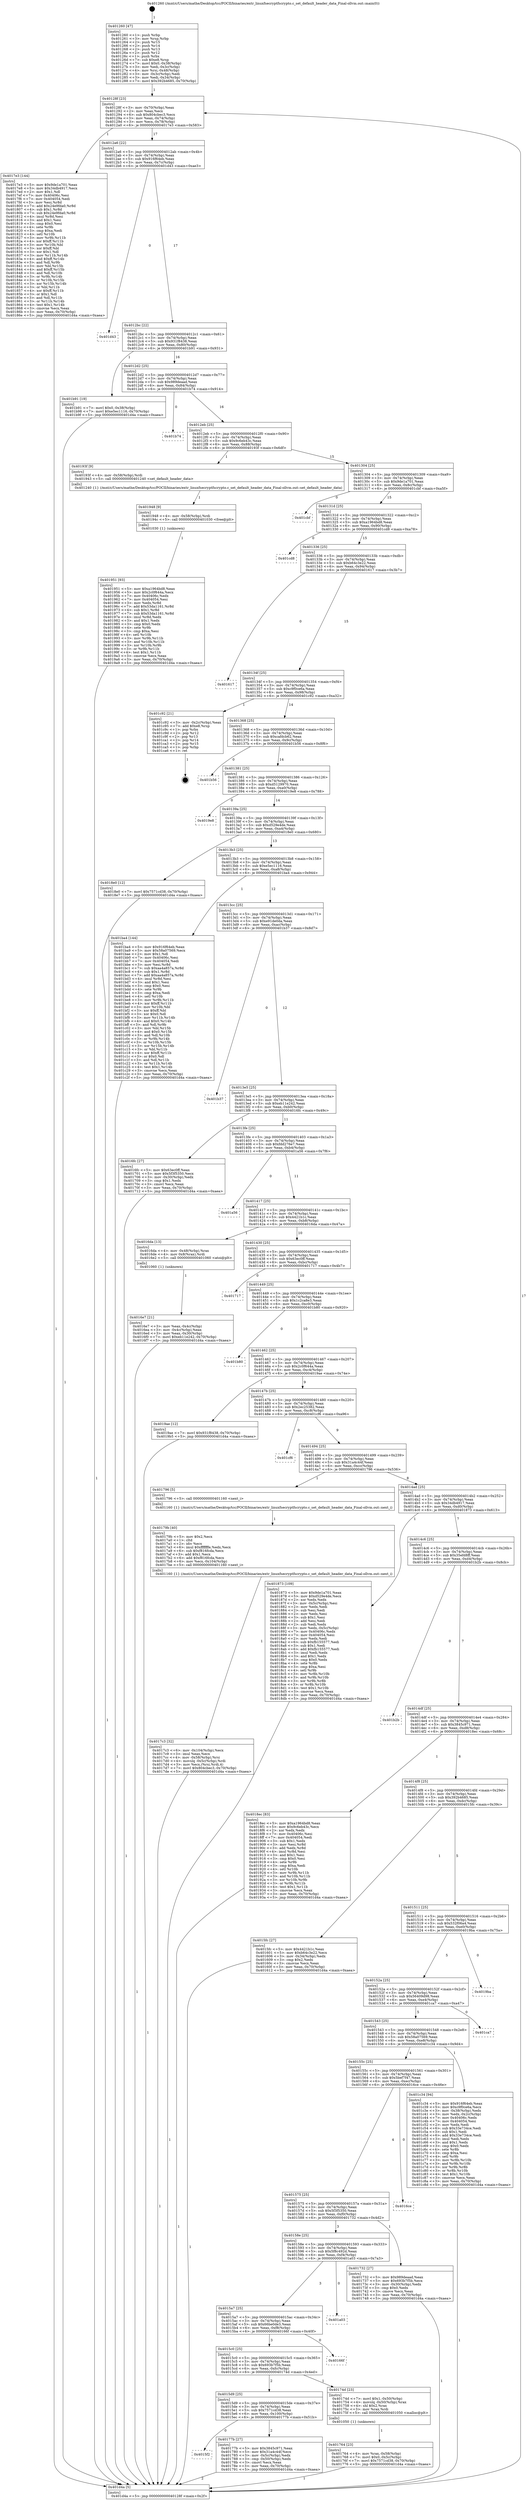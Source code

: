 digraph "0x401260" {
  label = "0x401260 (/mnt/c/Users/mathe/Desktop/tcc/POCII/binaries/extr_linuxfsecryptfscrypto.c_set_default_header_data_Final-ollvm.out::main(0))"
  labelloc = "t"
  node[shape=record]

  Entry [label="",width=0.3,height=0.3,shape=circle,fillcolor=black,style=filled]
  "0x40128f" [label="{
     0x40128f [23]\l
     | [instrs]\l
     &nbsp;&nbsp;0x40128f \<+3\>: mov -0x70(%rbp),%eax\l
     &nbsp;&nbsp;0x401292 \<+2\>: mov %eax,%ecx\l
     &nbsp;&nbsp;0x401294 \<+6\>: sub $0x804cbec3,%ecx\l
     &nbsp;&nbsp;0x40129a \<+3\>: mov %eax,-0x74(%rbp)\l
     &nbsp;&nbsp;0x40129d \<+3\>: mov %ecx,-0x78(%rbp)\l
     &nbsp;&nbsp;0x4012a0 \<+6\>: je 00000000004017e3 \<main+0x583\>\l
  }"]
  "0x4017e3" [label="{
     0x4017e3 [144]\l
     | [instrs]\l
     &nbsp;&nbsp;0x4017e3 \<+5\>: mov $0x9de1a701,%eax\l
     &nbsp;&nbsp;0x4017e8 \<+5\>: mov $0x34db4917,%ecx\l
     &nbsp;&nbsp;0x4017ed \<+2\>: mov $0x1,%dl\l
     &nbsp;&nbsp;0x4017ef \<+7\>: mov 0x40406c,%esi\l
     &nbsp;&nbsp;0x4017f6 \<+7\>: mov 0x404054,%edi\l
     &nbsp;&nbsp;0x4017fd \<+3\>: mov %esi,%r8d\l
     &nbsp;&nbsp;0x401800 \<+7\>: add $0x24e9fda0,%r8d\l
     &nbsp;&nbsp;0x401807 \<+4\>: sub $0x1,%r8d\l
     &nbsp;&nbsp;0x40180b \<+7\>: sub $0x24e9fda0,%r8d\l
     &nbsp;&nbsp;0x401812 \<+4\>: imul %r8d,%esi\l
     &nbsp;&nbsp;0x401816 \<+3\>: and $0x1,%esi\l
     &nbsp;&nbsp;0x401819 \<+3\>: cmp $0x0,%esi\l
     &nbsp;&nbsp;0x40181c \<+4\>: sete %r9b\l
     &nbsp;&nbsp;0x401820 \<+3\>: cmp $0xa,%edi\l
     &nbsp;&nbsp;0x401823 \<+4\>: setl %r10b\l
     &nbsp;&nbsp;0x401827 \<+3\>: mov %r9b,%r11b\l
     &nbsp;&nbsp;0x40182a \<+4\>: xor $0xff,%r11b\l
     &nbsp;&nbsp;0x40182e \<+3\>: mov %r10b,%bl\l
     &nbsp;&nbsp;0x401831 \<+3\>: xor $0xff,%bl\l
     &nbsp;&nbsp;0x401834 \<+3\>: xor $0x1,%dl\l
     &nbsp;&nbsp;0x401837 \<+3\>: mov %r11b,%r14b\l
     &nbsp;&nbsp;0x40183a \<+4\>: and $0xff,%r14b\l
     &nbsp;&nbsp;0x40183e \<+3\>: and %dl,%r9b\l
     &nbsp;&nbsp;0x401841 \<+3\>: mov %bl,%r15b\l
     &nbsp;&nbsp;0x401844 \<+4\>: and $0xff,%r15b\l
     &nbsp;&nbsp;0x401848 \<+3\>: and %dl,%r10b\l
     &nbsp;&nbsp;0x40184b \<+3\>: or %r9b,%r14b\l
     &nbsp;&nbsp;0x40184e \<+3\>: or %r10b,%r15b\l
     &nbsp;&nbsp;0x401851 \<+3\>: xor %r15b,%r14b\l
     &nbsp;&nbsp;0x401854 \<+3\>: or %bl,%r11b\l
     &nbsp;&nbsp;0x401857 \<+4\>: xor $0xff,%r11b\l
     &nbsp;&nbsp;0x40185b \<+3\>: or $0x1,%dl\l
     &nbsp;&nbsp;0x40185e \<+3\>: and %dl,%r11b\l
     &nbsp;&nbsp;0x401861 \<+3\>: or %r11b,%r14b\l
     &nbsp;&nbsp;0x401864 \<+4\>: test $0x1,%r14b\l
     &nbsp;&nbsp;0x401868 \<+3\>: cmovne %ecx,%eax\l
     &nbsp;&nbsp;0x40186b \<+3\>: mov %eax,-0x70(%rbp)\l
     &nbsp;&nbsp;0x40186e \<+5\>: jmp 0000000000401d4a \<main+0xaea\>\l
  }"]
  "0x4012a6" [label="{
     0x4012a6 [22]\l
     | [instrs]\l
     &nbsp;&nbsp;0x4012a6 \<+5\>: jmp 00000000004012ab \<main+0x4b\>\l
     &nbsp;&nbsp;0x4012ab \<+3\>: mov -0x74(%rbp),%eax\l
     &nbsp;&nbsp;0x4012ae \<+5\>: sub $0x916f64eb,%eax\l
     &nbsp;&nbsp;0x4012b3 \<+3\>: mov %eax,-0x7c(%rbp)\l
     &nbsp;&nbsp;0x4012b6 \<+6\>: je 0000000000401d43 \<main+0xae3\>\l
  }"]
  Exit [label="",width=0.3,height=0.3,shape=circle,fillcolor=black,style=filled,peripheries=2]
  "0x401d43" [label="{
     0x401d43\l
  }", style=dashed]
  "0x4012bc" [label="{
     0x4012bc [22]\l
     | [instrs]\l
     &nbsp;&nbsp;0x4012bc \<+5\>: jmp 00000000004012c1 \<main+0x61\>\l
     &nbsp;&nbsp;0x4012c1 \<+3\>: mov -0x74(%rbp),%eax\l
     &nbsp;&nbsp;0x4012c4 \<+5\>: sub $0x931f8438,%eax\l
     &nbsp;&nbsp;0x4012c9 \<+3\>: mov %eax,-0x80(%rbp)\l
     &nbsp;&nbsp;0x4012cc \<+6\>: je 0000000000401b91 \<main+0x931\>\l
  }"]
  "0x401951" [label="{
     0x401951 [93]\l
     | [instrs]\l
     &nbsp;&nbsp;0x401951 \<+5\>: mov $0xa1964bd8,%eax\l
     &nbsp;&nbsp;0x401956 \<+5\>: mov $0x2c0f644a,%ecx\l
     &nbsp;&nbsp;0x40195b \<+7\>: mov 0x40406c,%edx\l
     &nbsp;&nbsp;0x401962 \<+7\>: mov 0x404054,%esi\l
     &nbsp;&nbsp;0x401969 \<+3\>: mov %edx,%r8d\l
     &nbsp;&nbsp;0x40196c \<+7\>: add $0x53da1161,%r8d\l
     &nbsp;&nbsp;0x401973 \<+4\>: sub $0x1,%r8d\l
     &nbsp;&nbsp;0x401977 \<+7\>: sub $0x53da1161,%r8d\l
     &nbsp;&nbsp;0x40197e \<+4\>: imul %r8d,%edx\l
     &nbsp;&nbsp;0x401982 \<+3\>: and $0x1,%edx\l
     &nbsp;&nbsp;0x401985 \<+3\>: cmp $0x0,%edx\l
     &nbsp;&nbsp;0x401988 \<+4\>: sete %r9b\l
     &nbsp;&nbsp;0x40198c \<+3\>: cmp $0xa,%esi\l
     &nbsp;&nbsp;0x40198f \<+4\>: setl %r10b\l
     &nbsp;&nbsp;0x401993 \<+3\>: mov %r9b,%r11b\l
     &nbsp;&nbsp;0x401996 \<+3\>: and %r10b,%r11b\l
     &nbsp;&nbsp;0x401999 \<+3\>: xor %r10b,%r9b\l
     &nbsp;&nbsp;0x40199c \<+3\>: or %r9b,%r11b\l
     &nbsp;&nbsp;0x40199f \<+4\>: test $0x1,%r11b\l
     &nbsp;&nbsp;0x4019a3 \<+3\>: cmovne %ecx,%eax\l
     &nbsp;&nbsp;0x4019a6 \<+3\>: mov %eax,-0x70(%rbp)\l
     &nbsp;&nbsp;0x4019a9 \<+5\>: jmp 0000000000401d4a \<main+0xaea\>\l
  }"]
  "0x401b91" [label="{
     0x401b91 [19]\l
     | [instrs]\l
     &nbsp;&nbsp;0x401b91 \<+7\>: movl $0x0,-0x38(%rbp)\l
     &nbsp;&nbsp;0x401b98 \<+7\>: movl $0xe5ec1116,-0x70(%rbp)\l
     &nbsp;&nbsp;0x401b9f \<+5\>: jmp 0000000000401d4a \<main+0xaea\>\l
  }"]
  "0x4012d2" [label="{
     0x4012d2 [25]\l
     | [instrs]\l
     &nbsp;&nbsp;0x4012d2 \<+5\>: jmp 00000000004012d7 \<main+0x77\>\l
     &nbsp;&nbsp;0x4012d7 \<+3\>: mov -0x74(%rbp),%eax\l
     &nbsp;&nbsp;0x4012da \<+5\>: sub $0x989deaad,%eax\l
     &nbsp;&nbsp;0x4012df \<+6\>: mov %eax,-0x84(%rbp)\l
     &nbsp;&nbsp;0x4012e5 \<+6\>: je 0000000000401b74 \<main+0x914\>\l
  }"]
  "0x401948" [label="{
     0x401948 [9]\l
     | [instrs]\l
     &nbsp;&nbsp;0x401948 \<+4\>: mov -0x58(%rbp),%rdi\l
     &nbsp;&nbsp;0x40194c \<+5\>: call 0000000000401030 \<free@plt\>\l
     | [calls]\l
     &nbsp;&nbsp;0x401030 \{1\} (unknown)\l
  }"]
  "0x401b74" [label="{
     0x401b74\l
  }", style=dashed]
  "0x4012eb" [label="{
     0x4012eb [25]\l
     | [instrs]\l
     &nbsp;&nbsp;0x4012eb \<+5\>: jmp 00000000004012f0 \<main+0x90\>\l
     &nbsp;&nbsp;0x4012f0 \<+3\>: mov -0x74(%rbp),%eax\l
     &nbsp;&nbsp;0x4012f3 \<+5\>: sub $0x9c6eb43c,%eax\l
     &nbsp;&nbsp;0x4012f8 \<+6\>: mov %eax,-0x88(%rbp)\l
     &nbsp;&nbsp;0x4012fe \<+6\>: je 000000000040193f \<main+0x6df\>\l
  }"]
  "0x4017c3" [label="{
     0x4017c3 [32]\l
     | [instrs]\l
     &nbsp;&nbsp;0x4017c3 \<+6\>: mov -0x104(%rbp),%ecx\l
     &nbsp;&nbsp;0x4017c9 \<+3\>: imul %eax,%ecx\l
     &nbsp;&nbsp;0x4017cc \<+4\>: mov -0x58(%rbp),%rsi\l
     &nbsp;&nbsp;0x4017d0 \<+4\>: movslq -0x5c(%rbp),%rdi\l
     &nbsp;&nbsp;0x4017d4 \<+3\>: mov %ecx,(%rsi,%rdi,4)\l
     &nbsp;&nbsp;0x4017d7 \<+7\>: movl $0x804cbec3,-0x70(%rbp)\l
     &nbsp;&nbsp;0x4017de \<+5\>: jmp 0000000000401d4a \<main+0xaea\>\l
  }"]
  "0x40193f" [label="{
     0x40193f [9]\l
     | [instrs]\l
     &nbsp;&nbsp;0x40193f \<+4\>: mov -0x58(%rbp),%rdi\l
     &nbsp;&nbsp;0x401943 \<+5\>: call 0000000000401240 \<set_default_header_data\>\l
     | [calls]\l
     &nbsp;&nbsp;0x401240 \{1\} (/mnt/c/Users/mathe/Desktop/tcc/POCII/binaries/extr_linuxfsecryptfscrypto.c_set_default_header_data_Final-ollvm.out::set_default_header_data)\l
  }"]
  "0x401304" [label="{
     0x401304 [25]\l
     | [instrs]\l
     &nbsp;&nbsp;0x401304 \<+5\>: jmp 0000000000401309 \<main+0xa9\>\l
     &nbsp;&nbsp;0x401309 \<+3\>: mov -0x74(%rbp),%eax\l
     &nbsp;&nbsp;0x40130c \<+5\>: sub $0x9de1a701,%eax\l
     &nbsp;&nbsp;0x401311 \<+6\>: mov %eax,-0x8c(%rbp)\l
     &nbsp;&nbsp;0x401317 \<+6\>: je 0000000000401cbf \<main+0xa5f\>\l
  }"]
  "0x40179b" [label="{
     0x40179b [40]\l
     | [instrs]\l
     &nbsp;&nbsp;0x40179b \<+5\>: mov $0x2,%ecx\l
     &nbsp;&nbsp;0x4017a0 \<+1\>: cltd\l
     &nbsp;&nbsp;0x4017a1 \<+2\>: idiv %ecx\l
     &nbsp;&nbsp;0x4017a3 \<+6\>: imul $0xfffffffe,%edx,%ecx\l
     &nbsp;&nbsp;0x4017a9 \<+6\>: sub $0xf816fcda,%ecx\l
     &nbsp;&nbsp;0x4017af \<+3\>: add $0x1,%ecx\l
     &nbsp;&nbsp;0x4017b2 \<+6\>: add $0xf816fcda,%ecx\l
     &nbsp;&nbsp;0x4017b8 \<+6\>: mov %ecx,-0x104(%rbp)\l
     &nbsp;&nbsp;0x4017be \<+5\>: call 0000000000401160 \<next_i\>\l
     | [calls]\l
     &nbsp;&nbsp;0x401160 \{1\} (/mnt/c/Users/mathe/Desktop/tcc/POCII/binaries/extr_linuxfsecryptfscrypto.c_set_default_header_data_Final-ollvm.out::next_i)\l
  }"]
  "0x401cbf" [label="{
     0x401cbf\l
  }", style=dashed]
  "0x40131d" [label="{
     0x40131d [25]\l
     | [instrs]\l
     &nbsp;&nbsp;0x40131d \<+5\>: jmp 0000000000401322 \<main+0xc2\>\l
     &nbsp;&nbsp;0x401322 \<+3\>: mov -0x74(%rbp),%eax\l
     &nbsp;&nbsp;0x401325 \<+5\>: sub $0xa1964bd8,%eax\l
     &nbsp;&nbsp;0x40132a \<+6\>: mov %eax,-0x90(%rbp)\l
     &nbsp;&nbsp;0x401330 \<+6\>: je 0000000000401cd8 \<main+0xa78\>\l
  }"]
  "0x4015f2" [label="{
     0x4015f2\l
  }", style=dashed]
  "0x401cd8" [label="{
     0x401cd8\l
  }", style=dashed]
  "0x401336" [label="{
     0x401336 [25]\l
     | [instrs]\l
     &nbsp;&nbsp;0x401336 \<+5\>: jmp 000000000040133b \<main+0xdb\>\l
     &nbsp;&nbsp;0x40133b \<+3\>: mov -0x74(%rbp),%eax\l
     &nbsp;&nbsp;0x40133e \<+5\>: sub $0xb64c3e22,%eax\l
     &nbsp;&nbsp;0x401343 \<+6\>: mov %eax,-0x94(%rbp)\l
     &nbsp;&nbsp;0x401349 \<+6\>: je 0000000000401617 \<main+0x3b7\>\l
  }"]
  "0x40177b" [label="{
     0x40177b [27]\l
     | [instrs]\l
     &nbsp;&nbsp;0x40177b \<+5\>: mov $0x3845c971,%eax\l
     &nbsp;&nbsp;0x401780 \<+5\>: mov $0x31a4c44f,%ecx\l
     &nbsp;&nbsp;0x401785 \<+3\>: mov -0x5c(%rbp),%edx\l
     &nbsp;&nbsp;0x401788 \<+3\>: cmp -0x50(%rbp),%edx\l
     &nbsp;&nbsp;0x40178b \<+3\>: cmovl %ecx,%eax\l
     &nbsp;&nbsp;0x40178e \<+3\>: mov %eax,-0x70(%rbp)\l
     &nbsp;&nbsp;0x401791 \<+5\>: jmp 0000000000401d4a \<main+0xaea\>\l
  }"]
  "0x401617" [label="{
     0x401617\l
  }", style=dashed]
  "0x40134f" [label="{
     0x40134f [25]\l
     | [instrs]\l
     &nbsp;&nbsp;0x40134f \<+5\>: jmp 0000000000401354 \<main+0xf4\>\l
     &nbsp;&nbsp;0x401354 \<+3\>: mov -0x74(%rbp),%eax\l
     &nbsp;&nbsp;0x401357 \<+5\>: sub $0xc9f0ce6a,%eax\l
     &nbsp;&nbsp;0x40135c \<+6\>: mov %eax,-0x98(%rbp)\l
     &nbsp;&nbsp;0x401362 \<+6\>: je 0000000000401c92 \<main+0xa32\>\l
  }"]
  "0x401764" [label="{
     0x401764 [23]\l
     | [instrs]\l
     &nbsp;&nbsp;0x401764 \<+4\>: mov %rax,-0x58(%rbp)\l
     &nbsp;&nbsp;0x401768 \<+7\>: movl $0x0,-0x5c(%rbp)\l
     &nbsp;&nbsp;0x40176f \<+7\>: movl $0x7571cd38,-0x70(%rbp)\l
     &nbsp;&nbsp;0x401776 \<+5\>: jmp 0000000000401d4a \<main+0xaea\>\l
  }"]
  "0x401c92" [label="{
     0x401c92 [21]\l
     | [instrs]\l
     &nbsp;&nbsp;0x401c92 \<+3\>: mov -0x2c(%rbp),%eax\l
     &nbsp;&nbsp;0x401c95 \<+7\>: add $0xe8,%rsp\l
     &nbsp;&nbsp;0x401c9c \<+1\>: pop %rbx\l
     &nbsp;&nbsp;0x401c9d \<+2\>: pop %r12\l
     &nbsp;&nbsp;0x401c9f \<+2\>: pop %r13\l
     &nbsp;&nbsp;0x401ca1 \<+2\>: pop %r14\l
     &nbsp;&nbsp;0x401ca3 \<+2\>: pop %r15\l
     &nbsp;&nbsp;0x401ca5 \<+1\>: pop %rbp\l
     &nbsp;&nbsp;0x401ca6 \<+1\>: ret\l
  }"]
  "0x401368" [label="{
     0x401368 [25]\l
     | [instrs]\l
     &nbsp;&nbsp;0x401368 \<+5\>: jmp 000000000040136d \<main+0x10d\>\l
     &nbsp;&nbsp;0x40136d \<+3\>: mov -0x74(%rbp),%eax\l
     &nbsp;&nbsp;0x401370 \<+5\>: sub $0xcafdcb62,%eax\l
     &nbsp;&nbsp;0x401375 \<+6\>: mov %eax,-0x9c(%rbp)\l
     &nbsp;&nbsp;0x40137b \<+6\>: je 0000000000401b56 \<main+0x8f6\>\l
  }"]
  "0x4015d9" [label="{
     0x4015d9 [25]\l
     | [instrs]\l
     &nbsp;&nbsp;0x4015d9 \<+5\>: jmp 00000000004015de \<main+0x37e\>\l
     &nbsp;&nbsp;0x4015de \<+3\>: mov -0x74(%rbp),%eax\l
     &nbsp;&nbsp;0x4015e1 \<+5\>: sub $0x7571cd38,%eax\l
     &nbsp;&nbsp;0x4015e6 \<+6\>: mov %eax,-0x100(%rbp)\l
     &nbsp;&nbsp;0x4015ec \<+6\>: je 000000000040177b \<main+0x51b\>\l
  }"]
  "0x401b56" [label="{
     0x401b56\l
  }", style=dashed]
  "0x401381" [label="{
     0x401381 [25]\l
     | [instrs]\l
     &nbsp;&nbsp;0x401381 \<+5\>: jmp 0000000000401386 \<main+0x126\>\l
     &nbsp;&nbsp;0x401386 \<+3\>: mov -0x74(%rbp),%eax\l
     &nbsp;&nbsp;0x401389 \<+5\>: sub $0xd5129970,%eax\l
     &nbsp;&nbsp;0x40138e \<+6\>: mov %eax,-0xa0(%rbp)\l
     &nbsp;&nbsp;0x401394 \<+6\>: je 00000000004019e8 \<main+0x788\>\l
  }"]
  "0x40174d" [label="{
     0x40174d [23]\l
     | [instrs]\l
     &nbsp;&nbsp;0x40174d \<+7\>: movl $0x1,-0x50(%rbp)\l
     &nbsp;&nbsp;0x401754 \<+4\>: movslq -0x50(%rbp),%rax\l
     &nbsp;&nbsp;0x401758 \<+4\>: shl $0x2,%rax\l
     &nbsp;&nbsp;0x40175c \<+3\>: mov %rax,%rdi\l
     &nbsp;&nbsp;0x40175f \<+5\>: call 0000000000401050 \<malloc@plt\>\l
     | [calls]\l
     &nbsp;&nbsp;0x401050 \{1\} (unknown)\l
  }"]
  "0x4019e8" [label="{
     0x4019e8\l
  }", style=dashed]
  "0x40139a" [label="{
     0x40139a [25]\l
     | [instrs]\l
     &nbsp;&nbsp;0x40139a \<+5\>: jmp 000000000040139f \<main+0x13f\>\l
     &nbsp;&nbsp;0x40139f \<+3\>: mov -0x74(%rbp),%eax\l
     &nbsp;&nbsp;0x4013a2 \<+5\>: sub $0xd529e4de,%eax\l
     &nbsp;&nbsp;0x4013a7 \<+6\>: mov %eax,-0xa4(%rbp)\l
     &nbsp;&nbsp;0x4013ad \<+6\>: je 00000000004018e0 \<main+0x680\>\l
  }"]
  "0x4015c0" [label="{
     0x4015c0 [25]\l
     | [instrs]\l
     &nbsp;&nbsp;0x4015c0 \<+5\>: jmp 00000000004015c5 \<main+0x365\>\l
     &nbsp;&nbsp;0x4015c5 \<+3\>: mov -0x74(%rbp),%eax\l
     &nbsp;&nbsp;0x4015c8 \<+5\>: sub $0x693b7f5b,%eax\l
     &nbsp;&nbsp;0x4015cd \<+6\>: mov %eax,-0xfc(%rbp)\l
     &nbsp;&nbsp;0x4015d3 \<+6\>: je 000000000040174d \<main+0x4ed\>\l
  }"]
  "0x4018e0" [label="{
     0x4018e0 [12]\l
     | [instrs]\l
     &nbsp;&nbsp;0x4018e0 \<+7\>: movl $0x7571cd38,-0x70(%rbp)\l
     &nbsp;&nbsp;0x4018e7 \<+5\>: jmp 0000000000401d4a \<main+0xaea\>\l
  }"]
  "0x4013b3" [label="{
     0x4013b3 [25]\l
     | [instrs]\l
     &nbsp;&nbsp;0x4013b3 \<+5\>: jmp 00000000004013b8 \<main+0x158\>\l
     &nbsp;&nbsp;0x4013b8 \<+3\>: mov -0x74(%rbp),%eax\l
     &nbsp;&nbsp;0x4013bb \<+5\>: sub $0xe5ec1116,%eax\l
     &nbsp;&nbsp;0x4013c0 \<+6\>: mov %eax,-0xa8(%rbp)\l
     &nbsp;&nbsp;0x4013c6 \<+6\>: je 0000000000401ba4 \<main+0x944\>\l
  }"]
  "0x40166f" [label="{
     0x40166f\l
  }", style=dashed]
  "0x401ba4" [label="{
     0x401ba4 [144]\l
     | [instrs]\l
     &nbsp;&nbsp;0x401ba4 \<+5\>: mov $0x916f64eb,%eax\l
     &nbsp;&nbsp;0x401ba9 \<+5\>: mov $0x58a07569,%ecx\l
     &nbsp;&nbsp;0x401bae \<+2\>: mov $0x1,%dl\l
     &nbsp;&nbsp;0x401bb0 \<+7\>: mov 0x40406c,%esi\l
     &nbsp;&nbsp;0x401bb7 \<+7\>: mov 0x404054,%edi\l
     &nbsp;&nbsp;0x401bbe \<+3\>: mov %esi,%r8d\l
     &nbsp;&nbsp;0x401bc1 \<+7\>: sub $0xaa4a857a,%r8d\l
     &nbsp;&nbsp;0x401bc8 \<+4\>: sub $0x1,%r8d\l
     &nbsp;&nbsp;0x401bcc \<+7\>: add $0xaa4a857a,%r8d\l
     &nbsp;&nbsp;0x401bd3 \<+4\>: imul %r8d,%esi\l
     &nbsp;&nbsp;0x401bd7 \<+3\>: and $0x1,%esi\l
     &nbsp;&nbsp;0x401bda \<+3\>: cmp $0x0,%esi\l
     &nbsp;&nbsp;0x401bdd \<+4\>: sete %r9b\l
     &nbsp;&nbsp;0x401be1 \<+3\>: cmp $0xa,%edi\l
     &nbsp;&nbsp;0x401be4 \<+4\>: setl %r10b\l
     &nbsp;&nbsp;0x401be8 \<+3\>: mov %r9b,%r11b\l
     &nbsp;&nbsp;0x401beb \<+4\>: xor $0xff,%r11b\l
     &nbsp;&nbsp;0x401bef \<+3\>: mov %r10b,%bl\l
     &nbsp;&nbsp;0x401bf2 \<+3\>: xor $0xff,%bl\l
     &nbsp;&nbsp;0x401bf5 \<+3\>: xor $0x0,%dl\l
     &nbsp;&nbsp;0x401bf8 \<+3\>: mov %r11b,%r14b\l
     &nbsp;&nbsp;0x401bfb \<+4\>: and $0x0,%r14b\l
     &nbsp;&nbsp;0x401bff \<+3\>: and %dl,%r9b\l
     &nbsp;&nbsp;0x401c02 \<+3\>: mov %bl,%r15b\l
     &nbsp;&nbsp;0x401c05 \<+4\>: and $0x0,%r15b\l
     &nbsp;&nbsp;0x401c09 \<+3\>: and %dl,%r10b\l
     &nbsp;&nbsp;0x401c0c \<+3\>: or %r9b,%r14b\l
     &nbsp;&nbsp;0x401c0f \<+3\>: or %r10b,%r15b\l
     &nbsp;&nbsp;0x401c12 \<+3\>: xor %r15b,%r14b\l
     &nbsp;&nbsp;0x401c15 \<+3\>: or %bl,%r11b\l
     &nbsp;&nbsp;0x401c18 \<+4\>: xor $0xff,%r11b\l
     &nbsp;&nbsp;0x401c1c \<+3\>: or $0x0,%dl\l
     &nbsp;&nbsp;0x401c1f \<+3\>: and %dl,%r11b\l
     &nbsp;&nbsp;0x401c22 \<+3\>: or %r11b,%r14b\l
     &nbsp;&nbsp;0x401c25 \<+4\>: test $0x1,%r14b\l
     &nbsp;&nbsp;0x401c29 \<+3\>: cmovne %ecx,%eax\l
     &nbsp;&nbsp;0x401c2c \<+3\>: mov %eax,-0x70(%rbp)\l
     &nbsp;&nbsp;0x401c2f \<+5\>: jmp 0000000000401d4a \<main+0xaea\>\l
  }"]
  "0x4013cc" [label="{
     0x4013cc [25]\l
     | [instrs]\l
     &nbsp;&nbsp;0x4013cc \<+5\>: jmp 00000000004013d1 \<main+0x171\>\l
     &nbsp;&nbsp;0x4013d1 \<+3\>: mov -0x74(%rbp),%eax\l
     &nbsp;&nbsp;0x4013d4 \<+5\>: sub $0xe91de0da,%eax\l
     &nbsp;&nbsp;0x4013d9 \<+6\>: mov %eax,-0xac(%rbp)\l
     &nbsp;&nbsp;0x4013df \<+6\>: je 0000000000401b37 \<main+0x8d7\>\l
  }"]
  "0x4015a7" [label="{
     0x4015a7 [25]\l
     | [instrs]\l
     &nbsp;&nbsp;0x4015a7 \<+5\>: jmp 00000000004015ac \<main+0x34c\>\l
     &nbsp;&nbsp;0x4015ac \<+3\>: mov -0x74(%rbp),%eax\l
     &nbsp;&nbsp;0x4015af \<+5\>: sub $0x66be0de3,%eax\l
     &nbsp;&nbsp;0x4015b4 \<+6\>: mov %eax,-0xf8(%rbp)\l
     &nbsp;&nbsp;0x4015ba \<+6\>: je 000000000040166f \<main+0x40f\>\l
  }"]
  "0x401b37" [label="{
     0x401b37\l
  }", style=dashed]
  "0x4013e5" [label="{
     0x4013e5 [25]\l
     | [instrs]\l
     &nbsp;&nbsp;0x4013e5 \<+5\>: jmp 00000000004013ea \<main+0x18a\>\l
     &nbsp;&nbsp;0x4013ea \<+3\>: mov -0x74(%rbp),%eax\l
     &nbsp;&nbsp;0x4013ed \<+5\>: sub $0xeb11e242,%eax\l
     &nbsp;&nbsp;0x4013f2 \<+6\>: mov %eax,-0xb0(%rbp)\l
     &nbsp;&nbsp;0x4013f8 \<+6\>: je 00000000004016fc \<main+0x49c\>\l
  }"]
  "0x401a03" [label="{
     0x401a03\l
  }", style=dashed]
  "0x4016fc" [label="{
     0x4016fc [27]\l
     | [instrs]\l
     &nbsp;&nbsp;0x4016fc \<+5\>: mov $0x63ec0ff,%eax\l
     &nbsp;&nbsp;0x401701 \<+5\>: mov $0x5f3f5350,%ecx\l
     &nbsp;&nbsp;0x401706 \<+3\>: mov -0x30(%rbp),%edx\l
     &nbsp;&nbsp;0x401709 \<+3\>: cmp $0x1,%edx\l
     &nbsp;&nbsp;0x40170c \<+3\>: cmovl %ecx,%eax\l
     &nbsp;&nbsp;0x40170f \<+3\>: mov %eax,-0x70(%rbp)\l
     &nbsp;&nbsp;0x401712 \<+5\>: jmp 0000000000401d4a \<main+0xaea\>\l
  }"]
  "0x4013fe" [label="{
     0x4013fe [25]\l
     | [instrs]\l
     &nbsp;&nbsp;0x4013fe \<+5\>: jmp 0000000000401403 \<main+0x1a3\>\l
     &nbsp;&nbsp;0x401403 \<+3\>: mov -0x74(%rbp),%eax\l
     &nbsp;&nbsp;0x401406 \<+5\>: sub $0xfdd276e7,%eax\l
     &nbsp;&nbsp;0x40140b \<+6\>: mov %eax,-0xb4(%rbp)\l
     &nbsp;&nbsp;0x401411 \<+6\>: je 0000000000401a56 \<main+0x7f6\>\l
  }"]
  "0x40158e" [label="{
     0x40158e [25]\l
     | [instrs]\l
     &nbsp;&nbsp;0x40158e \<+5\>: jmp 0000000000401593 \<main+0x333\>\l
     &nbsp;&nbsp;0x401593 \<+3\>: mov -0x74(%rbp),%eax\l
     &nbsp;&nbsp;0x401596 \<+5\>: sub $0x5f8c492d,%eax\l
     &nbsp;&nbsp;0x40159b \<+6\>: mov %eax,-0xf4(%rbp)\l
     &nbsp;&nbsp;0x4015a1 \<+6\>: je 0000000000401a03 \<main+0x7a3\>\l
  }"]
  "0x401a56" [label="{
     0x401a56\l
  }", style=dashed]
  "0x401417" [label="{
     0x401417 [25]\l
     | [instrs]\l
     &nbsp;&nbsp;0x401417 \<+5\>: jmp 000000000040141c \<main+0x1bc\>\l
     &nbsp;&nbsp;0x40141c \<+3\>: mov -0x74(%rbp),%eax\l
     &nbsp;&nbsp;0x40141f \<+5\>: sub $0x4421b1c,%eax\l
     &nbsp;&nbsp;0x401424 \<+6\>: mov %eax,-0xb8(%rbp)\l
     &nbsp;&nbsp;0x40142a \<+6\>: je 00000000004016da \<main+0x47a\>\l
  }"]
  "0x401732" [label="{
     0x401732 [27]\l
     | [instrs]\l
     &nbsp;&nbsp;0x401732 \<+5\>: mov $0x989deaad,%eax\l
     &nbsp;&nbsp;0x401737 \<+5\>: mov $0x693b7f5b,%ecx\l
     &nbsp;&nbsp;0x40173c \<+3\>: mov -0x30(%rbp),%edx\l
     &nbsp;&nbsp;0x40173f \<+3\>: cmp $0x0,%edx\l
     &nbsp;&nbsp;0x401742 \<+3\>: cmove %ecx,%eax\l
     &nbsp;&nbsp;0x401745 \<+3\>: mov %eax,-0x70(%rbp)\l
     &nbsp;&nbsp;0x401748 \<+5\>: jmp 0000000000401d4a \<main+0xaea\>\l
  }"]
  "0x4016da" [label="{
     0x4016da [13]\l
     | [instrs]\l
     &nbsp;&nbsp;0x4016da \<+4\>: mov -0x48(%rbp),%rax\l
     &nbsp;&nbsp;0x4016de \<+4\>: mov 0x8(%rax),%rdi\l
     &nbsp;&nbsp;0x4016e2 \<+5\>: call 0000000000401060 \<atoi@plt\>\l
     | [calls]\l
     &nbsp;&nbsp;0x401060 \{1\} (unknown)\l
  }"]
  "0x401430" [label="{
     0x401430 [25]\l
     | [instrs]\l
     &nbsp;&nbsp;0x401430 \<+5\>: jmp 0000000000401435 \<main+0x1d5\>\l
     &nbsp;&nbsp;0x401435 \<+3\>: mov -0x74(%rbp),%eax\l
     &nbsp;&nbsp;0x401438 \<+5\>: sub $0x63ec0ff,%eax\l
     &nbsp;&nbsp;0x40143d \<+6\>: mov %eax,-0xbc(%rbp)\l
     &nbsp;&nbsp;0x401443 \<+6\>: je 0000000000401717 \<main+0x4b7\>\l
  }"]
  "0x401575" [label="{
     0x401575 [25]\l
     | [instrs]\l
     &nbsp;&nbsp;0x401575 \<+5\>: jmp 000000000040157a \<main+0x31a\>\l
     &nbsp;&nbsp;0x40157a \<+3\>: mov -0x74(%rbp),%eax\l
     &nbsp;&nbsp;0x40157d \<+5\>: sub $0x5f3f5350,%eax\l
     &nbsp;&nbsp;0x401582 \<+6\>: mov %eax,-0xf0(%rbp)\l
     &nbsp;&nbsp;0x401588 \<+6\>: je 0000000000401732 \<main+0x4d2\>\l
  }"]
  "0x401717" [label="{
     0x401717\l
  }", style=dashed]
  "0x401449" [label="{
     0x401449 [25]\l
     | [instrs]\l
     &nbsp;&nbsp;0x401449 \<+5\>: jmp 000000000040144e \<main+0x1ee\>\l
     &nbsp;&nbsp;0x40144e \<+3\>: mov -0x74(%rbp),%eax\l
     &nbsp;&nbsp;0x401451 \<+5\>: sub $0x1c2ca8e3,%eax\l
     &nbsp;&nbsp;0x401456 \<+6\>: mov %eax,-0xc0(%rbp)\l
     &nbsp;&nbsp;0x40145c \<+6\>: je 0000000000401b80 \<main+0x920\>\l
  }"]
  "0x4016ce" [label="{
     0x4016ce\l
  }", style=dashed]
  "0x401b80" [label="{
     0x401b80\l
  }", style=dashed]
  "0x401462" [label="{
     0x401462 [25]\l
     | [instrs]\l
     &nbsp;&nbsp;0x401462 \<+5\>: jmp 0000000000401467 \<main+0x207\>\l
     &nbsp;&nbsp;0x401467 \<+3\>: mov -0x74(%rbp),%eax\l
     &nbsp;&nbsp;0x40146a \<+5\>: sub $0x2c0f644a,%eax\l
     &nbsp;&nbsp;0x40146f \<+6\>: mov %eax,-0xc4(%rbp)\l
     &nbsp;&nbsp;0x401475 \<+6\>: je 00000000004019ae \<main+0x74e\>\l
  }"]
  "0x40155c" [label="{
     0x40155c [25]\l
     | [instrs]\l
     &nbsp;&nbsp;0x40155c \<+5\>: jmp 0000000000401561 \<main+0x301\>\l
     &nbsp;&nbsp;0x401561 \<+3\>: mov -0x74(%rbp),%eax\l
     &nbsp;&nbsp;0x401564 \<+5\>: sub $0x5bef7f47,%eax\l
     &nbsp;&nbsp;0x401569 \<+6\>: mov %eax,-0xec(%rbp)\l
     &nbsp;&nbsp;0x40156f \<+6\>: je 00000000004016ce \<main+0x46e\>\l
  }"]
  "0x4019ae" [label="{
     0x4019ae [12]\l
     | [instrs]\l
     &nbsp;&nbsp;0x4019ae \<+7\>: movl $0x931f8438,-0x70(%rbp)\l
     &nbsp;&nbsp;0x4019b5 \<+5\>: jmp 0000000000401d4a \<main+0xaea\>\l
  }"]
  "0x40147b" [label="{
     0x40147b [25]\l
     | [instrs]\l
     &nbsp;&nbsp;0x40147b \<+5\>: jmp 0000000000401480 \<main+0x220\>\l
     &nbsp;&nbsp;0x401480 \<+3\>: mov -0x74(%rbp),%eax\l
     &nbsp;&nbsp;0x401483 \<+5\>: sub $0x2ec25382,%eax\l
     &nbsp;&nbsp;0x401488 \<+6\>: mov %eax,-0xc8(%rbp)\l
     &nbsp;&nbsp;0x40148e \<+6\>: je 0000000000401cf6 \<main+0xa96\>\l
  }"]
  "0x401c34" [label="{
     0x401c34 [94]\l
     | [instrs]\l
     &nbsp;&nbsp;0x401c34 \<+5\>: mov $0x916f64eb,%eax\l
     &nbsp;&nbsp;0x401c39 \<+5\>: mov $0xc9f0ce6a,%ecx\l
     &nbsp;&nbsp;0x401c3e \<+3\>: mov -0x38(%rbp),%edx\l
     &nbsp;&nbsp;0x401c41 \<+3\>: mov %edx,-0x2c(%rbp)\l
     &nbsp;&nbsp;0x401c44 \<+7\>: mov 0x40406c,%edx\l
     &nbsp;&nbsp;0x401c4b \<+7\>: mov 0x404054,%esi\l
     &nbsp;&nbsp;0x401c52 \<+2\>: mov %edx,%edi\l
     &nbsp;&nbsp;0x401c54 \<+6\>: sub $0x33e734ce,%edi\l
     &nbsp;&nbsp;0x401c5a \<+3\>: sub $0x1,%edi\l
     &nbsp;&nbsp;0x401c5d \<+6\>: add $0x33e734ce,%edi\l
     &nbsp;&nbsp;0x401c63 \<+3\>: imul %edi,%edx\l
     &nbsp;&nbsp;0x401c66 \<+3\>: and $0x1,%edx\l
     &nbsp;&nbsp;0x401c69 \<+3\>: cmp $0x0,%edx\l
     &nbsp;&nbsp;0x401c6c \<+4\>: sete %r8b\l
     &nbsp;&nbsp;0x401c70 \<+3\>: cmp $0xa,%esi\l
     &nbsp;&nbsp;0x401c73 \<+4\>: setl %r9b\l
     &nbsp;&nbsp;0x401c77 \<+3\>: mov %r8b,%r10b\l
     &nbsp;&nbsp;0x401c7a \<+3\>: and %r9b,%r10b\l
     &nbsp;&nbsp;0x401c7d \<+3\>: xor %r9b,%r8b\l
     &nbsp;&nbsp;0x401c80 \<+3\>: or %r8b,%r10b\l
     &nbsp;&nbsp;0x401c83 \<+4\>: test $0x1,%r10b\l
     &nbsp;&nbsp;0x401c87 \<+3\>: cmovne %ecx,%eax\l
     &nbsp;&nbsp;0x401c8a \<+3\>: mov %eax,-0x70(%rbp)\l
     &nbsp;&nbsp;0x401c8d \<+5\>: jmp 0000000000401d4a \<main+0xaea\>\l
  }"]
  "0x401cf6" [label="{
     0x401cf6\l
  }", style=dashed]
  "0x401494" [label="{
     0x401494 [25]\l
     | [instrs]\l
     &nbsp;&nbsp;0x401494 \<+5\>: jmp 0000000000401499 \<main+0x239\>\l
     &nbsp;&nbsp;0x401499 \<+3\>: mov -0x74(%rbp),%eax\l
     &nbsp;&nbsp;0x40149c \<+5\>: sub $0x31a4c44f,%eax\l
     &nbsp;&nbsp;0x4014a1 \<+6\>: mov %eax,-0xcc(%rbp)\l
     &nbsp;&nbsp;0x4014a7 \<+6\>: je 0000000000401796 \<main+0x536\>\l
  }"]
  "0x401543" [label="{
     0x401543 [25]\l
     | [instrs]\l
     &nbsp;&nbsp;0x401543 \<+5\>: jmp 0000000000401548 \<main+0x2e8\>\l
     &nbsp;&nbsp;0x401548 \<+3\>: mov -0x74(%rbp),%eax\l
     &nbsp;&nbsp;0x40154b \<+5\>: sub $0x58a07569,%eax\l
     &nbsp;&nbsp;0x401550 \<+6\>: mov %eax,-0xe8(%rbp)\l
     &nbsp;&nbsp;0x401556 \<+6\>: je 0000000000401c34 \<main+0x9d4\>\l
  }"]
  "0x401796" [label="{
     0x401796 [5]\l
     | [instrs]\l
     &nbsp;&nbsp;0x401796 \<+5\>: call 0000000000401160 \<next_i\>\l
     | [calls]\l
     &nbsp;&nbsp;0x401160 \{1\} (/mnt/c/Users/mathe/Desktop/tcc/POCII/binaries/extr_linuxfsecryptfscrypto.c_set_default_header_data_Final-ollvm.out::next_i)\l
  }"]
  "0x4014ad" [label="{
     0x4014ad [25]\l
     | [instrs]\l
     &nbsp;&nbsp;0x4014ad \<+5\>: jmp 00000000004014b2 \<main+0x252\>\l
     &nbsp;&nbsp;0x4014b2 \<+3\>: mov -0x74(%rbp),%eax\l
     &nbsp;&nbsp;0x4014b5 \<+5\>: sub $0x34db4917,%eax\l
     &nbsp;&nbsp;0x4014ba \<+6\>: mov %eax,-0xd0(%rbp)\l
     &nbsp;&nbsp;0x4014c0 \<+6\>: je 0000000000401873 \<main+0x613\>\l
  }"]
  "0x401ca7" [label="{
     0x401ca7\l
  }", style=dashed]
  "0x401873" [label="{
     0x401873 [109]\l
     | [instrs]\l
     &nbsp;&nbsp;0x401873 \<+5\>: mov $0x9de1a701,%eax\l
     &nbsp;&nbsp;0x401878 \<+5\>: mov $0xd529e4de,%ecx\l
     &nbsp;&nbsp;0x40187d \<+2\>: xor %edx,%edx\l
     &nbsp;&nbsp;0x40187f \<+3\>: mov -0x5c(%rbp),%esi\l
     &nbsp;&nbsp;0x401882 \<+2\>: mov %edx,%edi\l
     &nbsp;&nbsp;0x401884 \<+2\>: sub %esi,%edi\l
     &nbsp;&nbsp;0x401886 \<+2\>: mov %edx,%esi\l
     &nbsp;&nbsp;0x401888 \<+3\>: sub $0x1,%esi\l
     &nbsp;&nbsp;0x40188b \<+2\>: add %esi,%edi\l
     &nbsp;&nbsp;0x40188d \<+2\>: sub %edi,%edx\l
     &nbsp;&nbsp;0x40188f \<+3\>: mov %edx,-0x5c(%rbp)\l
     &nbsp;&nbsp;0x401892 \<+7\>: mov 0x40406c,%edx\l
     &nbsp;&nbsp;0x401899 \<+7\>: mov 0x404054,%esi\l
     &nbsp;&nbsp;0x4018a0 \<+2\>: mov %edx,%edi\l
     &nbsp;&nbsp;0x4018a2 \<+6\>: sub $0xfb155577,%edi\l
     &nbsp;&nbsp;0x4018a8 \<+3\>: sub $0x1,%edi\l
     &nbsp;&nbsp;0x4018ab \<+6\>: add $0xfb155577,%edi\l
     &nbsp;&nbsp;0x4018b1 \<+3\>: imul %edi,%edx\l
     &nbsp;&nbsp;0x4018b4 \<+3\>: and $0x1,%edx\l
     &nbsp;&nbsp;0x4018b7 \<+3\>: cmp $0x0,%edx\l
     &nbsp;&nbsp;0x4018ba \<+4\>: sete %r8b\l
     &nbsp;&nbsp;0x4018be \<+3\>: cmp $0xa,%esi\l
     &nbsp;&nbsp;0x4018c1 \<+4\>: setl %r9b\l
     &nbsp;&nbsp;0x4018c5 \<+3\>: mov %r8b,%r10b\l
     &nbsp;&nbsp;0x4018c8 \<+3\>: and %r9b,%r10b\l
     &nbsp;&nbsp;0x4018cb \<+3\>: xor %r9b,%r8b\l
     &nbsp;&nbsp;0x4018ce \<+3\>: or %r8b,%r10b\l
     &nbsp;&nbsp;0x4018d1 \<+4\>: test $0x1,%r10b\l
     &nbsp;&nbsp;0x4018d5 \<+3\>: cmovne %ecx,%eax\l
     &nbsp;&nbsp;0x4018d8 \<+3\>: mov %eax,-0x70(%rbp)\l
     &nbsp;&nbsp;0x4018db \<+5\>: jmp 0000000000401d4a \<main+0xaea\>\l
  }"]
  "0x4014c6" [label="{
     0x4014c6 [25]\l
     | [instrs]\l
     &nbsp;&nbsp;0x4014c6 \<+5\>: jmp 00000000004014cb \<main+0x26b\>\l
     &nbsp;&nbsp;0x4014cb \<+3\>: mov -0x74(%rbp),%eax\l
     &nbsp;&nbsp;0x4014ce \<+5\>: sub $0x35efd8ff,%eax\l
     &nbsp;&nbsp;0x4014d3 \<+6\>: mov %eax,-0xd4(%rbp)\l
     &nbsp;&nbsp;0x4014d9 \<+6\>: je 0000000000401b2b \<main+0x8cb\>\l
  }"]
  "0x40152a" [label="{
     0x40152a [25]\l
     | [instrs]\l
     &nbsp;&nbsp;0x40152a \<+5\>: jmp 000000000040152f \<main+0x2cf\>\l
     &nbsp;&nbsp;0x40152f \<+3\>: mov -0x74(%rbp),%eax\l
     &nbsp;&nbsp;0x401532 \<+5\>: sub $0x56409d98,%eax\l
     &nbsp;&nbsp;0x401537 \<+6\>: mov %eax,-0xe4(%rbp)\l
     &nbsp;&nbsp;0x40153d \<+6\>: je 0000000000401ca7 \<main+0xa47\>\l
  }"]
  "0x401b2b" [label="{
     0x401b2b\l
  }", style=dashed]
  "0x4014df" [label="{
     0x4014df [25]\l
     | [instrs]\l
     &nbsp;&nbsp;0x4014df \<+5\>: jmp 00000000004014e4 \<main+0x284\>\l
     &nbsp;&nbsp;0x4014e4 \<+3\>: mov -0x74(%rbp),%eax\l
     &nbsp;&nbsp;0x4014e7 \<+5\>: sub $0x3845c971,%eax\l
     &nbsp;&nbsp;0x4014ec \<+6\>: mov %eax,-0xd8(%rbp)\l
     &nbsp;&nbsp;0x4014f2 \<+6\>: je 00000000004018ec \<main+0x68c\>\l
  }"]
  "0x4019ba" [label="{
     0x4019ba\l
  }", style=dashed]
  "0x4018ec" [label="{
     0x4018ec [83]\l
     | [instrs]\l
     &nbsp;&nbsp;0x4018ec \<+5\>: mov $0xa1964bd8,%eax\l
     &nbsp;&nbsp;0x4018f1 \<+5\>: mov $0x9c6eb43c,%ecx\l
     &nbsp;&nbsp;0x4018f6 \<+2\>: xor %edx,%edx\l
     &nbsp;&nbsp;0x4018f8 \<+7\>: mov 0x40406c,%esi\l
     &nbsp;&nbsp;0x4018ff \<+7\>: mov 0x404054,%edi\l
     &nbsp;&nbsp;0x401906 \<+3\>: sub $0x1,%edx\l
     &nbsp;&nbsp;0x401909 \<+3\>: mov %esi,%r8d\l
     &nbsp;&nbsp;0x40190c \<+3\>: add %edx,%r8d\l
     &nbsp;&nbsp;0x40190f \<+4\>: imul %r8d,%esi\l
     &nbsp;&nbsp;0x401913 \<+3\>: and $0x1,%esi\l
     &nbsp;&nbsp;0x401916 \<+3\>: cmp $0x0,%esi\l
     &nbsp;&nbsp;0x401919 \<+4\>: sete %r9b\l
     &nbsp;&nbsp;0x40191d \<+3\>: cmp $0xa,%edi\l
     &nbsp;&nbsp;0x401920 \<+4\>: setl %r10b\l
     &nbsp;&nbsp;0x401924 \<+3\>: mov %r9b,%r11b\l
     &nbsp;&nbsp;0x401927 \<+3\>: and %r10b,%r11b\l
     &nbsp;&nbsp;0x40192a \<+3\>: xor %r10b,%r9b\l
     &nbsp;&nbsp;0x40192d \<+3\>: or %r9b,%r11b\l
     &nbsp;&nbsp;0x401930 \<+4\>: test $0x1,%r11b\l
     &nbsp;&nbsp;0x401934 \<+3\>: cmovne %ecx,%eax\l
     &nbsp;&nbsp;0x401937 \<+3\>: mov %eax,-0x70(%rbp)\l
     &nbsp;&nbsp;0x40193a \<+5\>: jmp 0000000000401d4a \<main+0xaea\>\l
  }"]
  "0x4014f8" [label="{
     0x4014f8 [25]\l
     | [instrs]\l
     &nbsp;&nbsp;0x4014f8 \<+5\>: jmp 00000000004014fd \<main+0x29d\>\l
     &nbsp;&nbsp;0x4014fd \<+3\>: mov -0x74(%rbp),%eax\l
     &nbsp;&nbsp;0x401500 \<+5\>: sub $0x392b4685,%eax\l
     &nbsp;&nbsp;0x401505 \<+6\>: mov %eax,-0xdc(%rbp)\l
     &nbsp;&nbsp;0x40150b \<+6\>: je 00000000004015fc \<main+0x39c\>\l
  }"]
  "0x4016e7" [label="{
     0x4016e7 [21]\l
     | [instrs]\l
     &nbsp;&nbsp;0x4016e7 \<+3\>: mov %eax,-0x4c(%rbp)\l
     &nbsp;&nbsp;0x4016ea \<+3\>: mov -0x4c(%rbp),%eax\l
     &nbsp;&nbsp;0x4016ed \<+3\>: mov %eax,-0x30(%rbp)\l
     &nbsp;&nbsp;0x4016f0 \<+7\>: movl $0xeb11e242,-0x70(%rbp)\l
     &nbsp;&nbsp;0x4016f7 \<+5\>: jmp 0000000000401d4a \<main+0xaea\>\l
  }"]
  "0x4015fc" [label="{
     0x4015fc [27]\l
     | [instrs]\l
     &nbsp;&nbsp;0x4015fc \<+5\>: mov $0x4421b1c,%eax\l
     &nbsp;&nbsp;0x401601 \<+5\>: mov $0xb64c3e22,%ecx\l
     &nbsp;&nbsp;0x401606 \<+3\>: mov -0x34(%rbp),%edx\l
     &nbsp;&nbsp;0x401609 \<+3\>: cmp $0x2,%edx\l
     &nbsp;&nbsp;0x40160c \<+3\>: cmovne %ecx,%eax\l
     &nbsp;&nbsp;0x40160f \<+3\>: mov %eax,-0x70(%rbp)\l
     &nbsp;&nbsp;0x401612 \<+5\>: jmp 0000000000401d4a \<main+0xaea\>\l
  }"]
  "0x401511" [label="{
     0x401511 [25]\l
     | [instrs]\l
     &nbsp;&nbsp;0x401511 \<+5\>: jmp 0000000000401516 \<main+0x2b6\>\l
     &nbsp;&nbsp;0x401516 \<+3\>: mov -0x74(%rbp),%eax\l
     &nbsp;&nbsp;0x401519 \<+5\>: sub $0x532f06a4,%eax\l
     &nbsp;&nbsp;0x40151e \<+6\>: mov %eax,-0xe0(%rbp)\l
     &nbsp;&nbsp;0x401524 \<+6\>: je 00000000004019ba \<main+0x75a\>\l
  }"]
  "0x401d4a" [label="{
     0x401d4a [5]\l
     | [instrs]\l
     &nbsp;&nbsp;0x401d4a \<+5\>: jmp 000000000040128f \<main+0x2f\>\l
  }"]
  "0x401260" [label="{
     0x401260 [47]\l
     | [instrs]\l
     &nbsp;&nbsp;0x401260 \<+1\>: push %rbp\l
     &nbsp;&nbsp;0x401261 \<+3\>: mov %rsp,%rbp\l
     &nbsp;&nbsp;0x401264 \<+2\>: push %r15\l
     &nbsp;&nbsp;0x401266 \<+2\>: push %r14\l
     &nbsp;&nbsp;0x401268 \<+2\>: push %r13\l
     &nbsp;&nbsp;0x40126a \<+2\>: push %r12\l
     &nbsp;&nbsp;0x40126c \<+1\>: push %rbx\l
     &nbsp;&nbsp;0x40126d \<+7\>: sub $0xe8,%rsp\l
     &nbsp;&nbsp;0x401274 \<+7\>: movl $0x0,-0x38(%rbp)\l
     &nbsp;&nbsp;0x40127b \<+3\>: mov %edi,-0x3c(%rbp)\l
     &nbsp;&nbsp;0x40127e \<+4\>: mov %rsi,-0x48(%rbp)\l
     &nbsp;&nbsp;0x401282 \<+3\>: mov -0x3c(%rbp),%edi\l
     &nbsp;&nbsp;0x401285 \<+3\>: mov %edi,-0x34(%rbp)\l
     &nbsp;&nbsp;0x401288 \<+7\>: movl $0x392b4685,-0x70(%rbp)\l
  }"]
  Entry -> "0x401260" [label=" 1"]
  "0x40128f" -> "0x4017e3" [label=" 1"]
  "0x40128f" -> "0x4012a6" [label=" 17"]
  "0x401c92" -> Exit [label=" 1"]
  "0x4012a6" -> "0x401d43" [label=" 0"]
  "0x4012a6" -> "0x4012bc" [label=" 17"]
  "0x401c34" -> "0x401d4a" [label=" 1"]
  "0x4012bc" -> "0x401b91" [label=" 1"]
  "0x4012bc" -> "0x4012d2" [label=" 16"]
  "0x401ba4" -> "0x401d4a" [label=" 1"]
  "0x4012d2" -> "0x401b74" [label=" 0"]
  "0x4012d2" -> "0x4012eb" [label=" 16"]
  "0x401b91" -> "0x401d4a" [label=" 1"]
  "0x4012eb" -> "0x40193f" [label=" 1"]
  "0x4012eb" -> "0x401304" [label=" 15"]
  "0x4019ae" -> "0x401d4a" [label=" 1"]
  "0x401304" -> "0x401cbf" [label=" 0"]
  "0x401304" -> "0x40131d" [label=" 15"]
  "0x401951" -> "0x401d4a" [label=" 1"]
  "0x40131d" -> "0x401cd8" [label=" 0"]
  "0x40131d" -> "0x401336" [label=" 15"]
  "0x401948" -> "0x401951" [label=" 1"]
  "0x401336" -> "0x401617" [label=" 0"]
  "0x401336" -> "0x40134f" [label=" 15"]
  "0x40193f" -> "0x401948" [label=" 1"]
  "0x40134f" -> "0x401c92" [label=" 1"]
  "0x40134f" -> "0x401368" [label=" 14"]
  "0x4018e0" -> "0x401d4a" [label=" 1"]
  "0x401368" -> "0x401b56" [label=" 0"]
  "0x401368" -> "0x401381" [label=" 14"]
  "0x401873" -> "0x401d4a" [label=" 1"]
  "0x401381" -> "0x4019e8" [label=" 0"]
  "0x401381" -> "0x40139a" [label=" 14"]
  "0x4017e3" -> "0x401d4a" [label=" 1"]
  "0x40139a" -> "0x4018e0" [label=" 1"]
  "0x40139a" -> "0x4013b3" [label=" 13"]
  "0x40179b" -> "0x4017c3" [label=" 1"]
  "0x4013b3" -> "0x401ba4" [label=" 1"]
  "0x4013b3" -> "0x4013cc" [label=" 12"]
  "0x401796" -> "0x40179b" [label=" 1"]
  "0x4013cc" -> "0x401b37" [label=" 0"]
  "0x4013cc" -> "0x4013e5" [label=" 12"]
  "0x4015d9" -> "0x4015f2" [label=" 0"]
  "0x4013e5" -> "0x4016fc" [label=" 1"]
  "0x4013e5" -> "0x4013fe" [label=" 11"]
  "0x4015d9" -> "0x40177b" [label=" 2"]
  "0x4013fe" -> "0x401a56" [label=" 0"]
  "0x4013fe" -> "0x401417" [label=" 11"]
  "0x401764" -> "0x401d4a" [label=" 1"]
  "0x401417" -> "0x4016da" [label=" 1"]
  "0x401417" -> "0x401430" [label=" 10"]
  "0x40174d" -> "0x401764" [label=" 1"]
  "0x401430" -> "0x401717" [label=" 0"]
  "0x401430" -> "0x401449" [label=" 10"]
  "0x4015c0" -> "0x40174d" [label=" 1"]
  "0x401449" -> "0x401b80" [label=" 0"]
  "0x401449" -> "0x401462" [label=" 10"]
  "0x4017c3" -> "0x401d4a" [label=" 1"]
  "0x401462" -> "0x4019ae" [label=" 1"]
  "0x401462" -> "0x40147b" [label=" 9"]
  "0x4015a7" -> "0x40166f" [label=" 0"]
  "0x40147b" -> "0x401cf6" [label=" 0"]
  "0x40147b" -> "0x401494" [label=" 9"]
  "0x40177b" -> "0x401d4a" [label=" 2"]
  "0x401494" -> "0x401796" [label=" 1"]
  "0x401494" -> "0x4014ad" [label=" 8"]
  "0x40158e" -> "0x401a03" [label=" 0"]
  "0x4014ad" -> "0x401873" [label=" 1"]
  "0x4014ad" -> "0x4014c6" [label=" 7"]
  "0x4018ec" -> "0x401d4a" [label=" 1"]
  "0x4014c6" -> "0x401b2b" [label=" 0"]
  "0x4014c6" -> "0x4014df" [label=" 7"]
  "0x401575" -> "0x40158e" [label=" 3"]
  "0x4014df" -> "0x4018ec" [label=" 1"]
  "0x4014df" -> "0x4014f8" [label=" 6"]
  "0x401575" -> "0x401732" [label=" 1"]
  "0x4014f8" -> "0x4015fc" [label=" 1"]
  "0x4014f8" -> "0x401511" [label=" 5"]
  "0x4015fc" -> "0x401d4a" [label=" 1"]
  "0x401260" -> "0x40128f" [label=" 1"]
  "0x401d4a" -> "0x40128f" [label=" 17"]
  "0x4016da" -> "0x4016e7" [label=" 1"]
  "0x4016e7" -> "0x401d4a" [label=" 1"]
  "0x4016fc" -> "0x401d4a" [label=" 1"]
  "0x4015c0" -> "0x4015d9" [label=" 2"]
  "0x401511" -> "0x4019ba" [label=" 0"]
  "0x401511" -> "0x40152a" [label=" 5"]
  "0x401732" -> "0x401d4a" [label=" 1"]
  "0x40152a" -> "0x401ca7" [label=" 0"]
  "0x40152a" -> "0x401543" [label=" 5"]
  "0x40158e" -> "0x4015a7" [label=" 3"]
  "0x401543" -> "0x401c34" [label=" 1"]
  "0x401543" -> "0x40155c" [label=" 4"]
  "0x4015a7" -> "0x4015c0" [label=" 3"]
  "0x40155c" -> "0x4016ce" [label=" 0"]
  "0x40155c" -> "0x401575" [label=" 4"]
}
